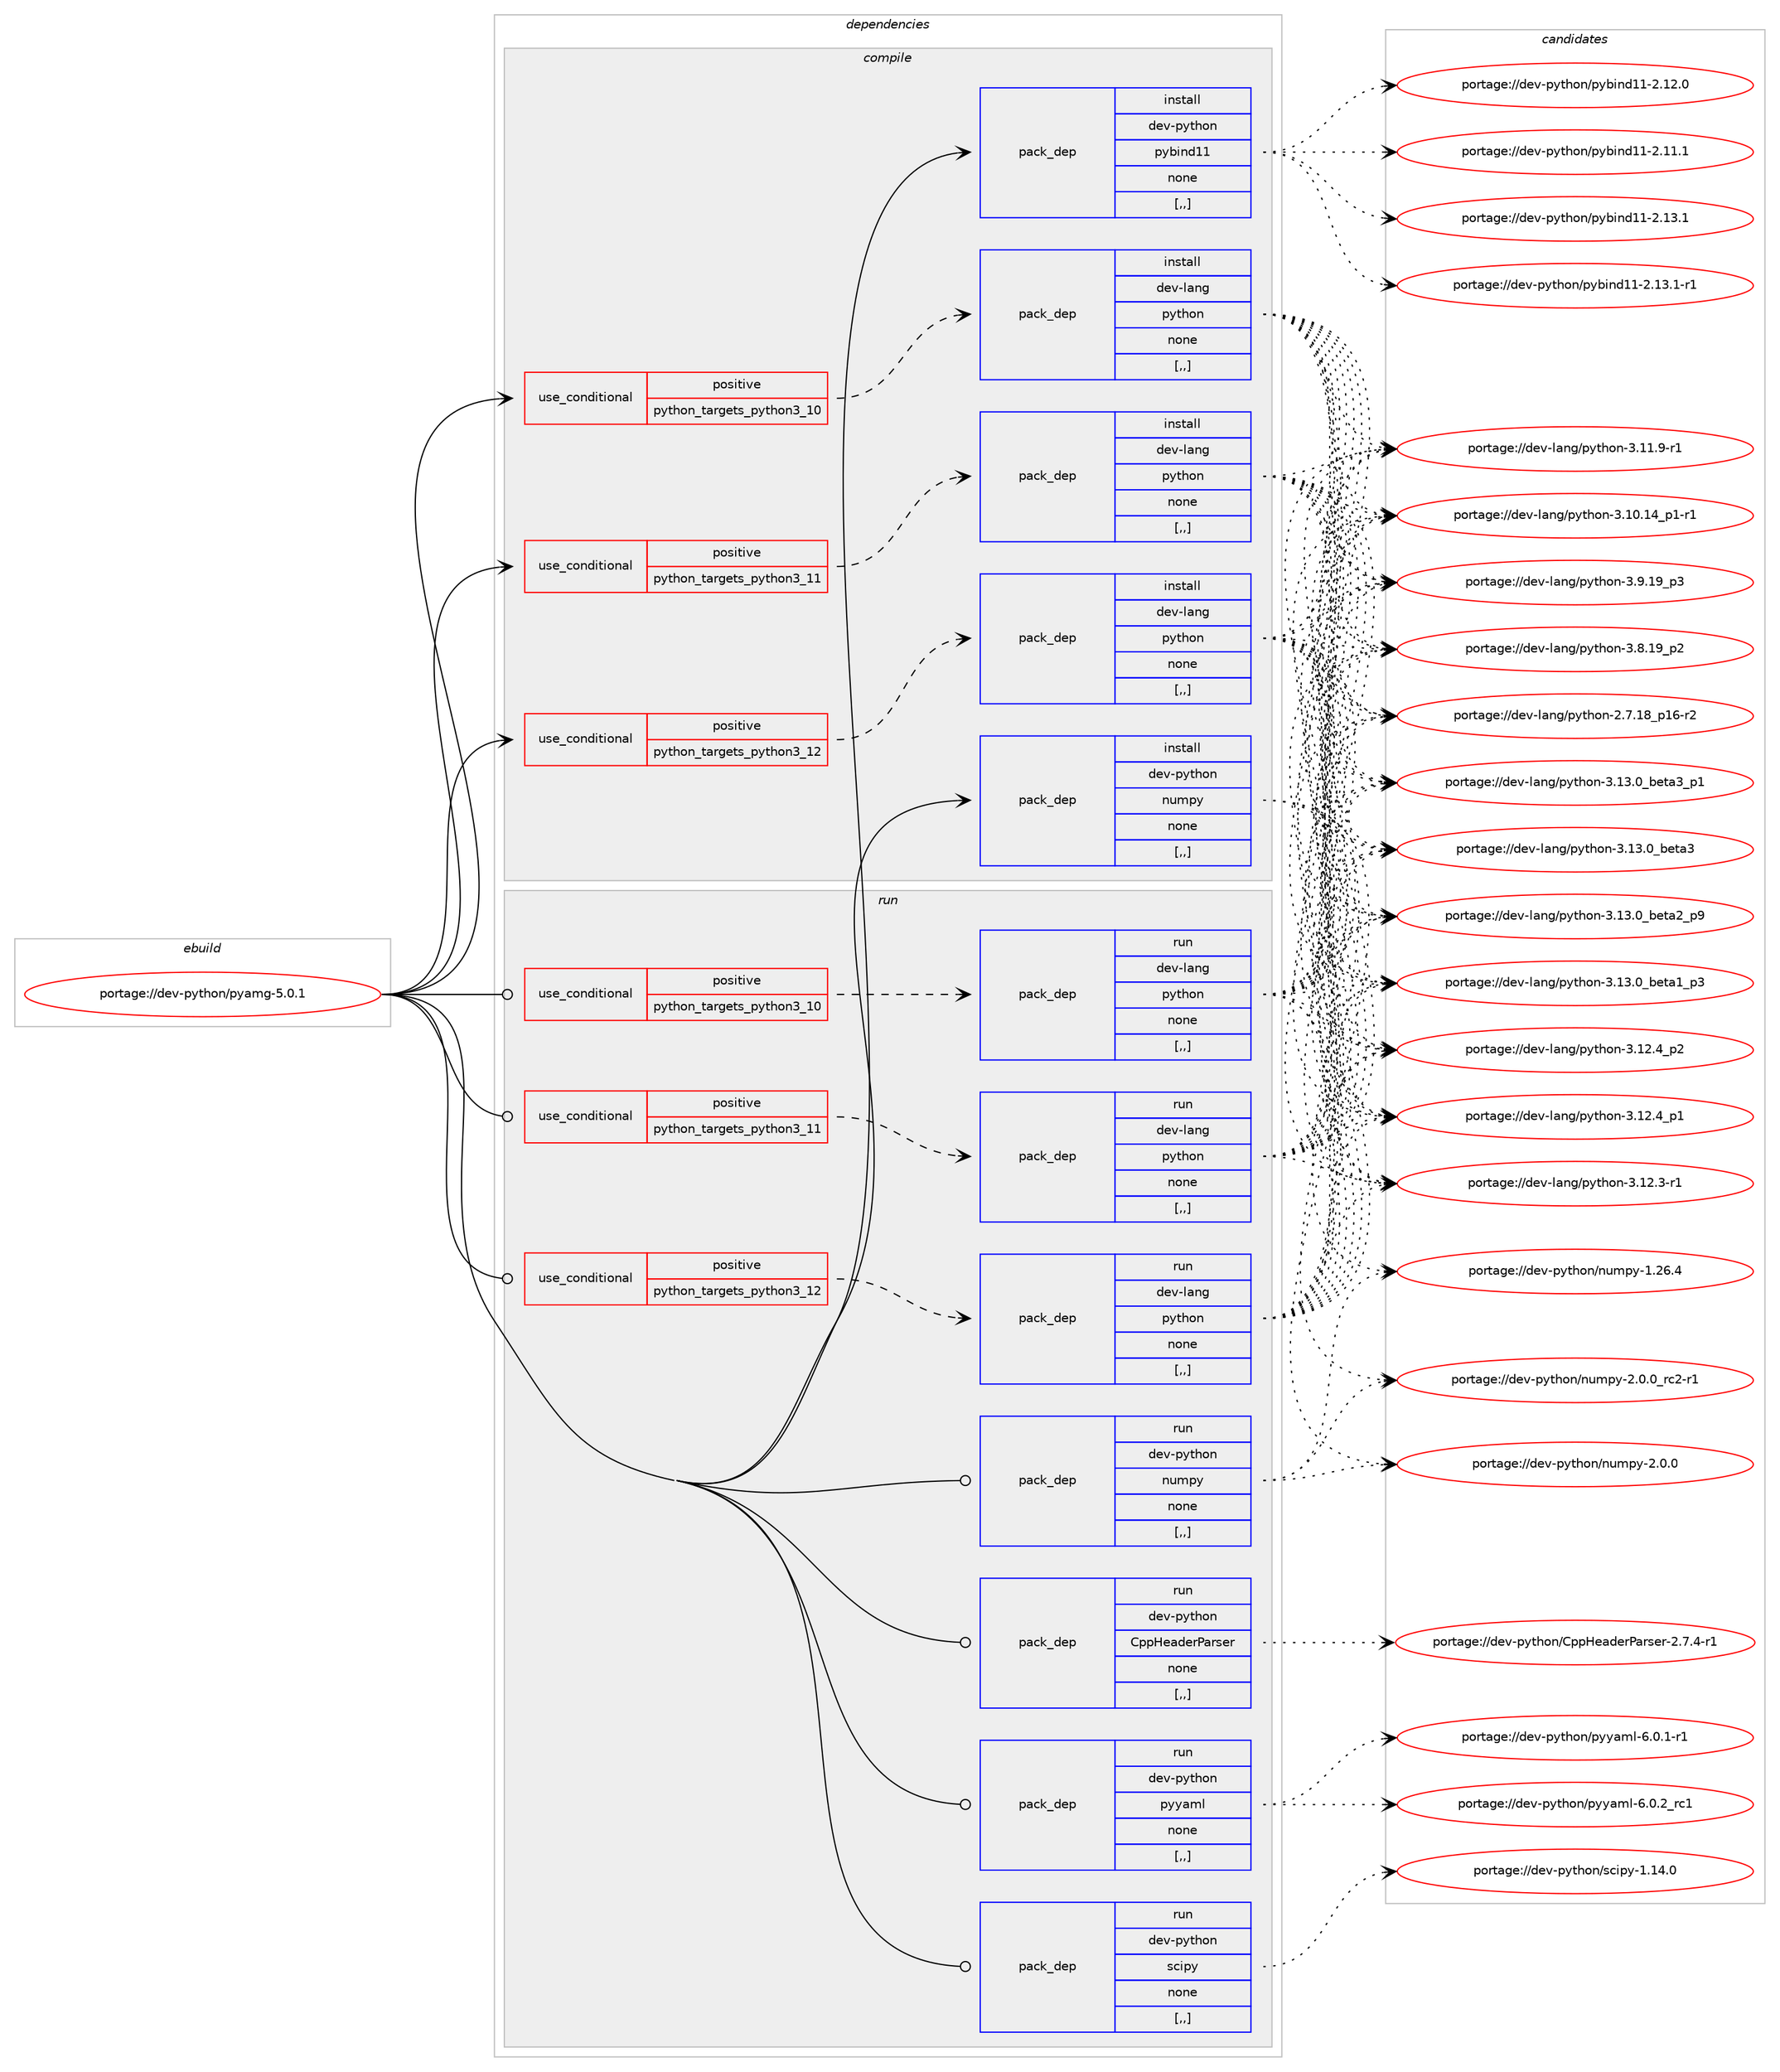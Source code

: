 digraph prolog {

# *************
# Graph options
# *************

newrank=true;
concentrate=true;
compound=true;
graph [rankdir=LR,fontname=Helvetica,fontsize=10,ranksep=1.5];#, ranksep=2.5, nodesep=0.2];
edge  [arrowhead=vee];
node  [fontname=Helvetica,fontsize=10];

# **********
# The ebuild
# **********

subgraph cluster_leftcol {
color=gray;
label=<<i>ebuild</i>>;
id [label="portage://dev-python/pyamg-5.0.1", color=red, width=4, href="../dev-python/pyamg-5.0.1.svg"];
}

# ****************
# The dependencies
# ****************

subgraph cluster_midcol {
color=gray;
label=<<i>dependencies</i>>;
subgraph cluster_compile {
fillcolor="#eeeeee";
style=filled;
label=<<i>compile</i>>;
subgraph cond36434 {
dependency155340 [label=<<TABLE BORDER="0" CELLBORDER="1" CELLSPACING="0" CELLPADDING="4"><TR><TD ROWSPAN="3" CELLPADDING="10">use_conditional</TD></TR><TR><TD>positive</TD></TR><TR><TD>python_targets_python3_10</TD></TR></TABLE>>, shape=none, color=red];
subgraph pack117655 {
dependency155341 [label=<<TABLE BORDER="0" CELLBORDER="1" CELLSPACING="0" CELLPADDING="4" WIDTH="220"><TR><TD ROWSPAN="6" CELLPADDING="30">pack_dep</TD></TR><TR><TD WIDTH="110">install</TD></TR><TR><TD>dev-lang</TD></TR><TR><TD>python</TD></TR><TR><TD>none</TD></TR><TR><TD>[,,]</TD></TR></TABLE>>, shape=none, color=blue];
}
dependency155340:e -> dependency155341:w [weight=20,style="dashed",arrowhead="vee"];
}
id:e -> dependency155340:w [weight=20,style="solid",arrowhead="vee"];
subgraph cond36435 {
dependency155342 [label=<<TABLE BORDER="0" CELLBORDER="1" CELLSPACING="0" CELLPADDING="4"><TR><TD ROWSPAN="3" CELLPADDING="10">use_conditional</TD></TR><TR><TD>positive</TD></TR><TR><TD>python_targets_python3_11</TD></TR></TABLE>>, shape=none, color=red];
subgraph pack117656 {
dependency155343 [label=<<TABLE BORDER="0" CELLBORDER="1" CELLSPACING="0" CELLPADDING="4" WIDTH="220"><TR><TD ROWSPAN="6" CELLPADDING="30">pack_dep</TD></TR><TR><TD WIDTH="110">install</TD></TR><TR><TD>dev-lang</TD></TR><TR><TD>python</TD></TR><TR><TD>none</TD></TR><TR><TD>[,,]</TD></TR></TABLE>>, shape=none, color=blue];
}
dependency155342:e -> dependency155343:w [weight=20,style="dashed",arrowhead="vee"];
}
id:e -> dependency155342:w [weight=20,style="solid",arrowhead="vee"];
subgraph cond36436 {
dependency155344 [label=<<TABLE BORDER="0" CELLBORDER="1" CELLSPACING="0" CELLPADDING="4"><TR><TD ROWSPAN="3" CELLPADDING="10">use_conditional</TD></TR><TR><TD>positive</TD></TR><TR><TD>python_targets_python3_12</TD></TR></TABLE>>, shape=none, color=red];
subgraph pack117657 {
dependency155345 [label=<<TABLE BORDER="0" CELLBORDER="1" CELLSPACING="0" CELLPADDING="4" WIDTH="220"><TR><TD ROWSPAN="6" CELLPADDING="30">pack_dep</TD></TR><TR><TD WIDTH="110">install</TD></TR><TR><TD>dev-lang</TD></TR><TR><TD>python</TD></TR><TR><TD>none</TD></TR><TR><TD>[,,]</TD></TR></TABLE>>, shape=none, color=blue];
}
dependency155344:e -> dependency155345:w [weight=20,style="dashed",arrowhead="vee"];
}
id:e -> dependency155344:w [weight=20,style="solid",arrowhead="vee"];
subgraph pack117658 {
dependency155346 [label=<<TABLE BORDER="0" CELLBORDER="1" CELLSPACING="0" CELLPADDING="4" WIDTH="220"><TR><TD ROWSPAN="6" CELLPADDING="30">pack_dep</TD></TR><TR><TD WIDTH="110">install</TD></TR><TR><TD>dev-python</TD></TR><TR><TD>numpy</TD></TR><TR><TD>none</TD></TR><TR><TD>[,,]</TD></TR></TABLE>>, shape=none, color=blue];
}
id:e -> dependency155346:w [weight=20,style="solid",arrowhead="vee"];
subgraph pack117659 {
dependency155347 [label=<<TABLE BORDER="0" CELLBORDER="1" CELLSPACING="0" CELLPADDING="4" WIDTH="220"><TR><TD ROWSPAN="6" CELLPADDING="30">pack_dep</TD></TR><TR><TD WIDTH="110">install</TD></TR><TR><TD>dev-python</TD></TR><TR><TD>pybind11</TD></TR><TR><TD>none</TD></TR><TR><TD>[,,]</TD></TR></TABLE>>, shape=none, color=blue];
}
id:e -> dependency155347:w [weight=20,style="solid",arrowhead="vee"];
}
subgraph cluster_compileandrun {
fillcolor="#eeeeee";
style=filled;
label=<<i>compile and run</i>>;
}
subgraph cluster_run {
fillcolor="#eeeeee";
style=filled;
label=<<i>run</i>>;
subgraph cond36437 {
dependency155348 [label=<<TABLE BORDER="0" CELLBORDER="1" CELLSPACING="0" CELLPADDING="4"><TR><TD ROWSPAN="3" CELLPADDING="10">use_conditional</TD></TR><TR><TD>positive</TD></TR><TR><TD>python_targets_python3_10</TD></TR></TABLE>>, shape=none, color=red];
subgraph pack117660 {
dependency155349 [label=<<TABLE BORDER="0" CELLBORDER="1" CELLSPACING="0" CELLPADDING="4" WIDTH="220"><TR><TD ROWSPAN="6" CELLPADDING="30">pack_dep</TD></TR><TR><TD WIDTH="110">run</TD></TR><TR><TD>dev-lang</TD></TR><TR><TD>python</TD></TR><TR><TD>none</TD></TR><TR><TD>[,,]</TD></TR></TABLE>>, shape=none, color=blue];
}
dependency155348:e -> dependency155349:w [weight=20,style="dashed",arrowhead="vee"];
}
id:e -> dependency155348:w [weight=20,style="solid",arrowhead="odot"];
subgraph cond36438 {
dependency155350 [label=<<TABLE BORDER="0" CELLBORDER="1" CELLSPACING="0" CELLPADDING="4"><TR><TD ROWSPAN="3" CELLPADDING="10">use_conditional</TD></TR><TR><TD>positive</TD></TR><TR><TD>python_targets_python3_11</TD></TR></TABLE>>, shape=none, color=red];
subgraph pack117661 {
dependency155351 [label=<<TABLE BORDER="0" CELLBORDER="1" CELLSPACING="0" CELLPADDING="4" WIDTH="220"><TR><TD ROWSPAN="6" CELLPADDING="30">pack_dep</TD></TR><TR><TD WIDTH="110">run</TD></TR><TR><TD>dev-lang</TD></TR><TR><TD>python</TD></TR><TR><TD>none</TD></TR><TR><TD>[,,]</TD></TR></TABLE>>, shape=none, color=blue];
}
dependency155350:e -> dependency155351:w [weight=20,style="dashed",arrowhead="vee"];
}
id:e -> dependency155350:w [weight=20,style="solid",arrowhead="odot"];
subgraph cond36439 {
dependency155352 [label=<<TABLE BORDER="0" CELLBORDER="1" CELLSPACING="0" CELLPADDING="4"><TR><TD ROWSPAN="3" CELLPADDING="10">use_conditional</TD></TR><TR><TD>positive</TD></TR><TR><TD>python_targets_python3_12</TD></TR></TABLE>>, shape=none, color=red];
subgraph pack117662 {
dependency155353 [label=<<TABLE BORDER="0" CELLBORDER="1" CELLSPACING="0" CELLPADDING="4" WIDTH="220"><TR><TD ROWSPAN="6" CELLPADDING="30">pack_dep</TD></TR><TR><TD WIDTH="110">run</TD></TR><TR><TD>dev-lang</TD></TR><TR><TD>python</TD></TR><TR><TD>none</TD></TR><TR><TD>[,,]</TD></TR></TABLE>>, shape=none, color=blue];
}
dependency155352:e -> dependency155353:w [weight=20,style="dashed",arrowhead="vee"];
}
id:e -> dependency155352:w [weight=20,style="solid",arrowhead="odot"];
subgraph pack117663 {
dependency155354 [label=<<TABLE BORDER="0" CELLBORDER="1" CELLSPACING="0" CELLPADDING="4" WIDTH="220"><TR><TD ROWSPAN="6" CELLPADDING="30">pack_dep</TD></TR><TR><TD WIDTH="110">run</TD></TR><TR><TD>dev-python</TD></TR><TR><TD>CppHeaderParser</TD></TR><TR><TD>none</TD></TR><TR><TD>[,,]</TD></TR></TABLE>>, shape=none, color=blue];
}
id:e -> dependency155354:w [weight=20,style="solid",arrowhead="odot"];
subgraph pack117664 {
dependency155355 [label=<<TABLE BORDER="0" CELLBORDER="1" CELLSPACING="0" CELLPADDING="4" WIDTH="220"><TR><TD ROWSPAN="6" CELLPADDING="30">pack_dep</TD></TR><TR><TD WIDTH="110">run</TD></TR><TR><TD>dev-python</TD></TR><TR><TD>numpy</TD></TR><TR><TD>none</TD></TR><TR><TD>[,,]</TD></TR></TABLE>>, shape=none, color=blue];
}
id:e -> dependency155355:w [weight=20,style="solid",arrowhead="odot"];
subgraph pack117665 {
dependency155356 [label=<<TABLE BORDER="0" CELLBORDER="1" CELLSPACING="0" CELLPADDING="4" WIDTH="220"><TR><TD ROWSPAN="6" CELLPADDING="30">pack_dep</TD></TR><TR><TD WIDTH="110">run</TD></TR><TR><TD>dev-python</TD></TR><TR><TD>pyyaml</TD></TR><TR><TD>none</TD></TR><TR><TD>[,,]</TD></TR></TABLE>>, shape=none, color=blue];
}
id:e -> dependency155356:w [weight=20,style="solid",arrowhead="odot"];
subgraph pack117666 {
dependency155357 [label=<<TABLE BORDER="0" CELLBORDER="1" CELLSPACING="0" CELLPADDING="4" WIDTH="220"><TR><TD ROWSPAN="6" CELLPADDING="30">pack_dep</TD></TR><TR><TD WIDTH="110">run</TD></TR><TR><TD>dev-python</TD></TR><TR><TD>scipy</TD></TR><TR><TD>none</TD></TR><TR><TD>[,,]</TD></TR></TABLE>>, shape=none, color=blue];
}
id:e -> dependency155357:w [weight=20,style="solid",arrowhead="odot"];
}
}

# **************
# The candidates
# **************

subgraph cluster_choices {
rank=same;
color=gray;
label=<<i>candidates</i>>;

subgraph choice117655 {
color=black;
nodesep=1;
choice10010111845108971101034711212111610411111045514649514648959810111697519511249 [label="portage://dev-lang/python-3.13.0_beta3_p1", color=red, width=4,href="../dev-lang/python-3.13.0_beta3_p1.svg"];
choice1001011184510897110103471121211161041111104551464951464895981011169751 [label="portage://dev-lang/python-3.13.0_beta3", color=red, width=4,href="../dev-lang/python-3.13.0_beta3.svg"];
choice10010111845108971101034711212111610411111045514649514648959810111697509511257 [label="portage://dev-lang/python-3.13.0_beta2_p9", color=red, width=4,href="../dev-lang/python-3.13.0_beta2_p9.svg"];
choice10010111845108971101034711212111610411111045514649514648959810111697499511251 [label="portage://dev-lang/python-3.13.0_beta1_p3", color=red, width=4,href="../dev-lang/python-3.13.0_beta1_p3.svg"];
choice100101118451089711010347112121116104111110455146495046529511250 [label="portage://dev-lang/python-3.12.4_p2", color=red, width=4,href="../dev-lang/python-3.12.4_p2.svg"];
choice100101118451089711010347112121116104111110455146495046529511249 [label="portage://dev-lang/python-3.12.4_p1", color=red, width=4,href="../dev-lang/python-3.12.4_p1.svg"];
choice100101118451089711010347112121116104111110455146495046514511449 [label="portage://dev-lang/python-3.12.3-r1", color=red, width=4,href="../dev-lang/python-3.12.3-r1.svg"];
choice100101118451089711010347112121116104111110455146494946574511449 [label="portage://dev-lang/python-3.11.9-r1", color=red, width=4,href="../dev-lang/python-3.11.9-r1.svg"];
choice100101118451089711010347112121116104111110455146494846495295112494511449 [label="portage://dev-lang/python-3.10.14_p1-r1", color=red, width=4,href="../dev-lang/python-3.10.14_p1-r1.svg"];
choice100101118451089711010347112121116104111110455146574649579511251 [label="portage://dev-lang/python-3.9.19_p3", color=red, width=4,href="../dev-lang/python-3.9.19_p3.svg"];
choice100101118451089711010347112121116104111110455146564649579511250 [label="portage://dev-lang/python-3.8.19_p2", color=red, width=4,href="../dev-lang/python-3.8.19_p2.svg"];
choice100101118451089711010347112121116104111110455046554649569511249544511450 [label="portage://dev-lang/python-2.7.18_p16-r2", color=red, width=4,href="../dev-lang/python-2.7.18_p16-r2.svg"];
dependency155341:e -> choice10010111845108971101034711212111610411111045514649514648959810111697519511249:w [style=dotted,weight="100"];
dependency155341:e -> choice1001011184510897110103471121211161041111104551464951464895981011169751:w [style=dotted,weight="100"];
dependency155341:e -> choice10010111845108971101034711212111610411111045514649514648959810111697509511257:w [style=dotted,weight="100"];
dependency155341:e -> choice10010111845108971101034711212111610411111045514649514648959810111697499511251:w [style=dotted,weight="100"];
dependency155341:e -> choice100101118451089711010347112121116104111110455146495046529511250:w [style=dotted,weight="100"];
dependency155341:e -> choice100101118451089711010347112121116104111110455146495046529511249:w [style=dotted,weight="100"];
dependency155341:e -> choice100101118451089711010347112121116104111110455146495046514511449:w [style=dotted,weight="100"];
dependency155341:e -> choice100101118451089711010347112121116104111110455146494946574511449:w [style=dotted,weight="100"];
dependency155341:e -> choice100101118451089711010347112121116104111110455146494846495295112494511449:w [style=dotted,weight="100"];
dependency155341:e -> choice100101118451089711010347112121116104111110455146574649579511251:w [style=dotted,weight="100"];
dependency155341:e -> choice100101118451089711010347112121116104111110455146564649579511250:w [style=dotted,weight="100"];
dependency155341:e -> choice100101118451089711010347112121116104111110455046554649569511249544511450:w [style=dotted,weight="100"];
}
subgraph choice117656 {
color=black;
nodesep=1;
choice10010111845108971101034711212111610411111045514649514648959810111697519511249 [label="portage://dev-lang/python-3.13.0_beta3_p1", color=red, width=4,href="../dev-lang/python-3.13.0_beta3_p1.svg"];
choice1001011184510897110103471121211161041111104551464951464895981011169751 [label="portage://dev-lang/python-3.13.0_beta3", color=red, width=4,href="../dev-lang/python-3.13.0_beta3.svg"];
choice10010111845108971101034711212111610411111045514649514648959810111697509511257 [label="portage://dev-lang/python-3.13.0_beta2_p9", color=red, width=4,href="../dev-lang/python-3.13.0_beta2_p9.svg"];
choice10010111845108971101034711212111610411111045514649514648959810111697499511251 [label="portage://dev-lang/python-3.13.0_beta1_p3", color=red, width=4,href="../dev-lang/python-3.13.0_beta1_p3.svg"];
choice100101118451089711010347112121116104111110455146495046529511250 [label="portage://dev-lang/python-3.12.4_p2", color=red, width=4,href="../dev-lang/python-3.12.4_p2.svg"];
choice100101118451089711010347112121116104111110455146495046529511249 [label="portage://dev-lang/python-3.12.4_p1", color=red, width=4,href="../dev-lang/python-3.12.4_p1.svg"];
choice100101118451089711010347112121116104111110455146495046514511449 [label="portage://dev-lang/python-3.12.3-r1", color=red, width=4,href="../dev-lang/python-3.12.3-r1.svg"];
choice100101118451089711010347112121116104111110455146494946574511449 [label="portage://dev-lang/python-3.11.9-r1", color=red, width=4,href="../dev-lang/python-3.11.9-r1.svg"];
choice100101118451089711010347112121116104111110455146494846495295112494511449 [label="portage://dev-lang/python-3.10.14_p1-r1", color=red, width=4,href="../dev-lang/python-3.10.14_p1-r1.svg"];
choice100101118451089711010347112121116104111110455146574649579511251 [label="portage://dev-lang/python-3.9.19_p3", color=red, width=4,href="../dev-lang/python-3.9.19_p3.svg"];
choice100101118451089711010347112121116104111110455146564649579511250 [label="portage://dev-lang/python-3.8.19_p2", color=red, width=4,href="../dev-lang/python-3.8.19_p2.svg"];
choice100101118451089711010347112121116104111110455046554649569511249544511450 [label="portage://dev-lang/python-2.7.18_p16-r2", color=red, width=4,href="../dev-lang/python-2.7.18_p16-r2.svg"];
dependency155343:e -> choice10010111845108971101034711212111610411111045514649514648959810111697519511249:w [style=dotted,weight="100"];
dependency155343:e -> choice1001011184510897110103471121211161041111104551464951464895981011169751:w [style=dotted,weight="100"];
dependency155343:e -> choice10010111845108971101034711212111610411111045514649514648959810111697509511257:w [style=dotted,weight="100"];
dependency155343:e -> choice10010111845108971101034711212111610411111045514649514648959810111697499511251:w [style=dotted,weight="100"];
dependency155343:e -> choice100101118451089711010347112121116104111110455146495046529511250:w [style=dotted,weight="100"];
dependency155343:e -> choice100101118451089711010347112121116104111110455146495046529511249:w [style=dotted,weight="100"];
dependency155343:e -> choice100101118451089711010347112121116104111110455146495046514511449:w [style=dotted,weight="100"];
dependency155343:e -> choice100101118451089711010347112121116104111110455146494946574511449:w [style=dotted,weight="100"];
dependency155343:e -> choice100101118451089711010347112121116104111110455146494846495295112494511449:w [style=dotted,weight="100"];
dependency155343:e -> choice100101118451089711010347112121116104111110455146574649579511251:w [style=dotted,weight="100"];
dependency155343:e -> choice100101118451089711010347112121116104111110455146564649579511250:w [style=dotted,weight="100"];
dependency155343:e -> choice100101118451089711010347112121116104111110455046554649569511249544511450:w [style=dotted,weight="100"];
}
subgraph choice117657 {
color=black;
nodesep=1;
choice10010111845108971101034711212111610411111045514649514648959810111697519511249 [label="portage://dev-lang/python-3.13.0_beta3_p1", color=red, width=4,href="../dev-lang/python-3.13.0_beta3_p1.svg"];
choice1001011184510897110103471121211161041111104551464951464895981011169751 [label="portage://dev-lang/python-3.13.0_beta3", color=red, width=4,href="../dev-lang/python-3.13.0_beta3.svg"];
choice10010111845108971101034711212111610411111045514649514648959810111697509511257 [label="portage://dev-lang/python-3.13.0_beta2_p9", color=red, width=4,href="../dev-lang/python-3.13.0_beta2_p9.svg"];
choice10010111845108971101034711212111610411111045514649514648959810111697499511251 [label="portage://dev-lang/python-3.13.0_beta1_p3", color=red, width=4,href="../dev-lang/python-3.13.0_beta1_p3.svg"];
choice100101118451089711010347112121116104111110455146495046529511250 [label="portage://dev-lang/python-3.12.4_p2", color=red, width=4,href="../dev-lang/python-3.12.4_p2.svg"];
choice100101118451089711010347112121116104111110455146495046529511249 [label="portage://dev-lang/python-3.12.4_p1", color=red, width=4,href="../dev-lang/python-3.12.4_p1.svg"];
choice100101118451089711010347112121116104111110455146495046514511449 [label="portage://dev-lang/python-3.12.3-r1", color=red, width=4,href="../dev-lang/python-3.12.3-r1.svg"];
choice100101118451089711010347112121116104111110455146494946574511449 [label="portage://dev-lang/python-3.11.9-r1", color=red, width=4,href="../dev-lang/python-3.11.9-r1.svg"];
choice100101118451089711010347112121116104111110455146494846495295112494511449 [label="portage://dev-lang/python-3.10.14_p1-r1", color=red, width=4,href="../dev-lang/python-3.10.14_p1-r1.svg"];
choice100101118451089711010347112121116104111110455146574649579511251 [label="portage://dev-lang/python-3.9.19_p3", color=red, width=4,href="../dev-lang/python-3.9.19_p3.svg"];
choice100101118451089711010347112121116104111110455146564649579511250 [label="portage://dev-lang/python-3.8.19_p2", color=red, width=4,href="../dev-lang/python-3.8.19_p2.svg"];
choice100101118451089711010347112121116104111110455046554649569511249544511450 [label="portage://dev-lang/python-2.7.18_p16-r2", color=red, width=4,href="../dev-lang/python-2.7.18_p16-r2.svg"];
dependency155345:e -> choice10010111845108971101034711212111610411111045514649514648959810111697519511249:w [style=dotted,weight="100"];
dependency155345:e -> choice1001011184510897110103471121211161041111104551464951464895981011169751:w [style=dotted,weight="100"];
dependency155345:e -> choice10010111845108971101034711212111610411111045514649514648959810111697509511257:w [style=dotted,weight="100"];
dependency155345:e -> choice10010111845108971101034711212111610411111045514649514648959810111697499511251:w [style=dotted,weight="100"];
dependency155345:e -> choice100101118451089711010347112121116104111110455146495046529511250:w [style=dotted,weight="100"];
dependency155345:e -> choice100101118451089711010347112121116104111110455146495046529511249:w [style=dotted,weight="100"];
dependency155345:e -> choice100101118451089711010347112121116104111110455146495046514511449:w [style=dotted,weight="100"];
dependency155345:e -> choice100101118451089711010347112121116104111110455146494946574511449:w [style=dotted,weight="100"];
dependency155345:e -> choice100101118451089711010347112121116104111110455146494846495295112494511449:w [style=dotted,weight="100"];
dependency155345:e -> choice100101118451089711010347112121116104111110455146574649579511251:w [style=dotted,weight="100"];
dependency155345:e -> choice100101118451089711010347112121116104111110455146564649579511250:w [style=dotted,weight="100"];
dependency155345:e -> choice100101118451089711010347112121116104111110455046554649569511249544511450:w [style=dotted,weight="100"];
}
subgraph choice117658 {
color=black;
nodesep=1;
choice10010111845112121116104111110471101171091121214550464846489511499504511449 [label="portage://dev-python/numpy-2.0.0_rc2-r1", color=red, width=4,href="../dev-python/numpy-2.0.0_rc2-r1.svg"];
choice1001011184511212111610411111047110117109112121455046484648 [label="portage://dev-python/numpy-2.0.0", color=red, width=4,href="../dev-python/numpy-2.0.0.svg"];
choice100101118451121211161041111104711011710911212145494650544652 [label="portage://dev-python/numpy-1.26.4", color=red, width=4,href="../dev-python/numpy-1.26.4.svg"];
dependency155346:e -> choice10010111845112121116104111110471101171091121214550464846489511499504511449:w [style=dotted,weight="100"];
dependency155346:e -> choice1001011184511212111610411111047110117109112121455046484648:w [style=dotted,weight="100"];
dependency155346:e -> choice100101118451121211161041111104711011710911212145494650544652:w [style=dotted,weight="100"];
}
subgraph choice117659 {
color=black;
nodesep=1;
choice1001011184511212111610411111047112121981051101004949455046495146494511449 [label="portage://dev-python/pybind11-2.13.1-r1", color=red, width=4,href="../dev-python/pybind11-2.13.1-r1.svg"];
choice100101118451121211161041111104711212198105110100494945504649514649 [label="portage://dev-python/pybind11-2.13.1", color=red, width=4,href="../dev-python/pybind11-2.13.1.svg"];
choice100101118451121211161041111104711212198105110100494945504649504648 [label="portage://dev-python/pybind11-2.12.0", color=red, width=4,href="../dev-python/pybind11-2.12.0.svg"];
choice100101118451121211161041111104711212198105110100494945504649494649 [label="portage://dev-python/pybind11-2.11.1", color=red, width=4,href="../dev-python/pybind11-2.11.1.svg"];
dependency155347:e -> choice1001011184511212111610411111047112121981051101004949455046495146494511449:w [style=dotted,weight="100"];
dependency155347:e -> choice100101118451121211161041111104711212198105110100494945504649514649:w [style=dotted,weight="100"];
dependency155347:e -> choice100101118451121211161041111104711212198105110100494945504649504648:w [style=dotted,weight="100"];
dependency155347:e -> choice100101118451121211161041111104711212198105110100494945504649494649:w [style=dotted,weight="100"];
}
subgraph choice117660 {
color=black;
nodesep=1;
choice10010111845108971101034711212111610411111045514649514648959810111697519511249 [label="portage://dev-lang/python-3.13.0_beta3_p1", color=red, width=4,href="../dev-lang/python-3.13.0_beta3_p1.svg"];
choice1001011184510897110103471121211161041111104551464951464895981011169751 [label="portage://dev-lang/python-3.13.0_beta3", color=red, width=4,href="../dev-lang/python-3.13.0_beta3.svg"];
choice10010111845108971101034711212111610411111045514649514648959810111697509511257 [label="portage://dev-lang/python-3.13.0_beta2_p9", color=red, width=4,href="../dev-lang/python-3.13.0_beta2_p9.svg"];
choice10010111845108971101034711212111610411111045514649514648959810111697499511251 [label="portage://dev-lang/python-3.13.0_beta1_p3", color=red, width=4,href="../dev-lang/python-3.13.0_beta1_p3.svg"];
choice100101118451089711010347112121116104111110455146495046529511250 [label="portage://dev-lang/python-3.12.4_p2", color=red, width=4,href="../dev-lang/python-3.12.4_p2.svg"];
choice100101118451089711010347112121116104111110455146495046529511249 [label="portage://dev-lang/python-3.12.4_p1", color=red, width=4,href="../dev-lang/python-3.12.4_p1.svg"];
choice100101118451089711010347112121116104111110455146495046514511449 [label="portage://dev-lang/python-3.12.3-r1", color=red, width=4,href="../dev-lang/python-3.12.3-r1.svg"];
choice100101118451089711010347112121116104111110455146494946574511449 [label="portage://dev-lang/python-3.11.9-r1", color=red, width=4,href="../dev-lang/python-3.11.9-r1.svg"];
choice100101118451089711010347112121116104111110455146494846495295112494511449 [label="portage://dev-lang/python-3.10.14_p1-r1", color=red, width=4,href="../dev-lang/python-3.10.14_p1-r1.svg"];
choice100101118451089711010347112121116104111110455146574649579511251 [label="portage://dev-lang/python-3.9.19_p3", color=red, width=4,href="../dev-lang/python-3.9.19_p3.svg"];
choice100101118451089711010347112121116104111110455146564649579511250 [label="portage://dev-lang/python-3.8.19_p2", color=red, width=4,href="../dev-lang/python-3.8.19_p2.svg"];
choice100101118451089711010347112121116104111110455046554649569511249544511450 [label="portage://dev-lang/python-2.7.18_p16-r2", color=red, width=4,href="../dev-lang/python-2.7.18_p16-r2.svg"];
dependency155349:e -> choice10010111845108971101034711212111610411111045514649514648959810111697519511249:w [style=dotted,weight="100"];
dependency155349:e -> choice1001011184510897110103471121211161041111104551464951464895981011169751:w [style=dotted,weight="100"];
dependency155349:e -> choice10010111845108971101034711212111610411111045514649514648959810111697509511257:w [style=dotted,weight="100"];
dependency155349:e -> choice10010111845108971101034711212111610411111045514649514648959810111697499511251:w [style=dotted,weight="100"];
dependency155349:e -> choice100101118451089711010347112121116104111110455146495046529511250:w [style=dotted,weight="100"];
dependency155349:e -> choice100101118451089711010347112121116104111110455146495046529511249:w [style=dotted,weight="100"];
dependency155349:e -> choice100101118451089711010347112121116104111110455146495046514511449:w [style=dotted,weight="100"];
dependency155349:e -> choice100101118451089711010347112121116104111110455146494946574511449:w [style=dotted,weight="100"];
dependency155349:e -> choice100101118451089711010347112121116104111110455146494846495295112494511449:w [style=dotted,weight="100"];
dependency155349:e -> choice100101118451089711010347112121116104111110455146574649579511251:w [style=dotted,weight="100"];
dependency155349:e -> choice100101118451089711010347112121116104111110455146564649579511250:w [style=dotted,weight="100"];
dependency155349:e -> choice100101118451089711010347112121116104111110455046554649569511249544511450:w [style=dotted,weight="100"];
}
subgraph choice117661 {
color=black;
nodesep=1;
choice10010111845108971101034711212111610411111045514649514648959810111697519511249 [label="portage://dev-lang/python-3.13.0_beta3_p1", color=red, width=4,href="../dev-lang/python-3.13.0_beta3_p1.svg"];
choice1001011184510897110103471121211161041111104551464951464895981011169751 [label="portage://dev-lang/python-3.13.0_beta3", color=red, width=4,href="../dev-lang/python-3.13.0_beta3.svg"];
choice10010111845108971101034711212111610411111045514649514648959810111697509511257 [label="portage://dev-lang/python-3.13.0_beta2_p9", color=red, width=4,href="../dev-lang/python-3.13.0_beta2_p9.svg"];
choice10010111845108971101034711212111610411111045514649514648959810111697499511251 [label="portage://dev-lang/python-3.13.0_beta1_p3", color=red, width=4,href="../dev-lang/python-3.13.0_beta1_p3.svg"];
choice100101118451089711010347112121116104111110455146495046529511250 [label="portage://dev-lang/python-3.12.4_p2", color=red, width=4,href="../dev-lang/python-3.12.4_p2.svg"];
choice100101118451089711010347112121116104111110455146495046529511249 [label="portage://dev-lang/python-3.12.4_p1", color=red, width=4,href="../dev-lang/python-3.12.4_p1.svg"];
choice100101118451089711010347112121116104111110455146495046514511449 [label="portage://dev-lang/python-3.12.3-r1", color=red, width=4,href="../dev-lang/python-3.12.3-r1.svg"];
choice100101118451089711010347112121116104111110455146494946574511449 [label="portage://dev-lang/python-3.11.9-r1", color=red, width=4,href="../dev-lang/python-3.11.9-r1.svg"];
choice100101118451089711010347112121116104111110455146494846495295112494511449 [label="portage://dev-lang/python-3.10.14_p1-r1", color=red, width=4,href="../dev-lang/python-3.10.14_p1-r1.svg"];
choice100101118451089711010347112121116104111110455146574649579511251 [label="portage://dev-lang/python-3.9.19_p3", color=red, width=4,href="../dev-lang/python-3.9.19_p3.svg"];
choice100101118451089711010347112121116104111110455146564649579511250 [label="portage://dev-lang/python-3.8.19_p2", color=red, width=4,href="../dev-lang/python-3.8.19_p2.svg"];
choice100101118451089711010347112121116104111110455046554649569511249544511450 [label="portage://dev-lang/python-2.7.18_p16-r2", color=red, width=4,href="../dev-lang/python-2.7.18_p16-r2.svg"];
dependency155351:e -> choice10010111845108971101034711212111610411111045514649514648959810111697519511249:w [style=dotted,weight="100"];
dependency155351:e -> choice1001011184510897110103471121211161041111104551464951464895981011169751:w [style=dotted,weight="100"];
dependency155351:e -> choice10010111845108971101034711212111610411111045514649514648959810111697509511257:w [style=dotted,weight="100"];
dependency155351:e -> choice10010111845108971101034711212111610411111045514649514648959810111697499511251:w [style=dotted,weight="100"];
dependency155351:e -> choice100101118451089711010347112121116104111110455146495046529511250:w [style=dotted,weight="100"];
dependency155351:e -> choice100101118451089711010347112121116104111110455146495046529511249:w [style=dotted,weight="100"];
dependency155351:e -> choice100101118451089711010347112121116104111110455146495046514511449:w [style=dotted,weight="100"];
dependency155351:e -> choice100101118451089711010347112121116104111110455146494946574511449:w [style=dotted,weight="100"];
dependency155351:e -> choice100101118451089711010347112121116104111110455146494846495295112494511449:w [style=dotted,weight="100"];
dependency155351:e -> choice100101118451089711010347112121116104111110455146574649579511251:w [style=dotted,weight="100"];
dependency155351:e -> choice100101118451089711010347112121116104111110455146564649579511250:w [style=dotted,weight="100"];
dependency155351:e -> choice100101118451089711010347112121116104111110455046554649569511249544511450:w [style=dotted,weight="100"];
}
subgraph choice117662 {
color=black;
nodesep=1;
choice10010111845108971101034711212111610411111045514649514648959810111697519511249 [label="portage://dev-lang/python-3.13.0_beta3_p1", color=red, width=4,href="../dev-lang/python-3.13.0_beta3_p1.svg"];
choice1001011184510897110103471121211161041111104551464951464895981011169751 [label="portage://dev-lang/python-3.13.0_beta3", color=red, width=4,href="../dev-lang/python-3.13.0_beta3.svg"];
choice10010111845108971101034711212111610411111045514649514648959810111697509511257 [label="portage://dev-lang/python-3.13.0_beta2_p9", color=red, width=4,href="../dev-lang/python-3.13.0_beta2_p9.svg"];
choice10010111845108971101034711212111610411111045514649514648959810111697499511251 [label="portage://dev-lang/python-3.13.0_beta1_p3", color=red, width=4,href="../dev-lang/python-3.13.0_beta1_p3.svg"];
choice100101118451089711010347112121116104111110455146495046529511250 [label="portage://dev-lang/python-3.12.4_p2", color=red, width=4,href="../dev-lang/python-3.12.4_p2.svg"];
choice100101118451089711010347112121116104111110455146495046529511249 [label="portage://dev-lang/python-3.12.4_p1", color=red, width=4,href="../dev-lang/python-3.12.4_p1.svg"];
choice100101118451089711010347112121116104111110455146495046514511449 [label="portage://dev-lang/python-3.12.3-r1", color=red, width=4,href="../dev-lang/python-3.12.3-r1.svg"];
choice100101118451089711010347112121116104111110455146494946574511449 [label="portage://dev-lang/python-3.11.9-r1", color=red, width=4,href="../dev-lang/python-3.11.9-r1.svg"];
choice100101118451089711010347112121116104111110455146494846495295112494511449 [label="portage://dev-lang/python-3.10.14_p1-r1", color=red, width=4,href="../dev-lang/python-3.10.14_p1-r1.svg"];
choice100101118451089711010347112121116104111110455146574649579511251 [label="portage://dev-lang/python-3.9.19_p3", color=red, width=4,href="../dev-lang/python-3.9.19_p3.svg"];
choice100101118451089711010347112121116104111110455146564649579511250 [label="portage://dev-lang/python-3.8.19_p2", color=red, width=4,href="../dev-lang/python-3.8.19_p2.svg"];
choice100101118451089711010347112121116104111110455046554649569511249544511450 [label="portage://dev-lang/python-2.7.18_p16-r2", color=red, width=4,href="../dev-lang/python-2.7.18_p16-r2.svg"];
dependency155353:e -> choice10010111845108971101034711212111610411111045514649514648959810111697519511249:w [style=dotted,weight="100"];
dependency155353:e -> choice1001011184510897110103471121211161041111104551464951464895981011169751:w [style=dotted,weight="100"];
dependency155353:e -> choice10010111845108971101034711212111610411111045514649514648959810111697509511257:w [style=dotted,weight="100"];
dependency155353:e -> choice10010111845108971101034711212111610411111045514649514648959810111697499511251:w [style=dotted,weight="100"];
dependency155353:e -> choice100101118451089711010347112121116104111110455146495046529511250:w [style=dotted,weight="100"];
dependency155353:e -> choice100101118451089711010347112121116104111110455146495046529511249:w [style=dotted,weight="100"];
dependency155353:e -> choice100101118451089711010347112121116104111110455146495046514511449:w [style=dotted,weight="100"];
dependency155353:e -> choice100101118451089711010347112121116104111110455146494946574511449:w [style=dotted,weight="100"];
dependency155353:e -> choice100101118451089711010347112121116104111110455146494846495295112494511449:w [style=dotted,weight="100"];
dependency155353:e -> choice100101118451089711010347112121116104111110455146574649579511251:w [style=dotted,weight="100"];
dependency155353:e -> choice100101118451089711010347112121116104111110455146564649579511250:w [style=dotted,weight="100"];
dependency155353:e -> choice100101118451089711010347112121116104111110455046554649569511249544511450:w [style=dotted,weight="100"];
}
subgraph choice117663 {
color=black;
nodesep=1;
choice100101118451121211161041111104767112112721019710010111480971141151011144550465546524511449 [label="portage://dev-python/CppHeaderParser-2.7.4-r1", color=red, width=4,href="../dev-python/CppHeaderParser-2.7.4-r1.svg"];
dependency155354:e -> choice100101118451121211161041111104767112112721019710010111480971141151011144550465546524511449:w [style=dotted,weight="100"];
}
subgraph choice117664 {
color=black;
nodesep=1;
choice10010111845112121116104111110471101171091121214550464846489511499504511449 [label="portage://dev-python/numpy-2.0.0_rc2-r1", color=red, width=4,href="../dev-python/numpy-2.0.0_rc2-r1.svg"];
choice1001011184511212111610411111047110117109112121455046484648 [label="portage://dev-python/numpy-2.0.0", color=red, width=4,href="../dev-python/numpy-2.0.0.svg"];
choice100101118451121211161041111104711011710911212145494650544652 [label="portage://dev-python/numpy-1.26.4", color=red, width=4,href="../dev-python/numpy-1.26.4.svg"];
dependency155355:e -> choice10010111845112121116104111110471101171091121214550464846489511499504511449:w [style=dotted,weight="100"];
dependency155355:e -> choice1001011184511212111610411111047110117109112121455046484648:w [style=dotted,weight="100"];
dependency155355:e -> choice100101118451121211161041111104711011710911212145494650544652:w [style=dotted,weight="100"];
}
subgraph choice117665 {
color=black;
nodesep=1;
choice100101118451121211161041111104711212112197109108455446484650951149949 [label="portage://dev-python/pyyaml-6.0.2_rc1", color=red, width=4,href="../dev-python/pyyaml-6.0.2_rc1.svg"];
choice1001011184511212111610411111047112121121971091084554464846494511449 [label="portage://dev-python/pyyaml-6.0.1-r1", color=red, width=4,href="../dev-python/pyyaml-6.0.1-r1.svg"];
dependency155356:e -> choice100101118451121211161041111104711212112197109108455446484650951149949:w [style=dotted,weight="100"];
dependency155356:e -> choice1001011184511212111610411111047112121121971091084554464846494511449:w [style=dotted,weight="100"];
}
subgraph choice117666 {
color=black;
nodesep=1;
choice10010111845112121116104111110471159910511212145494649524648 [label="portage://dev-python/scipy-1.14.0", color=red, width=4,href="../dev-python/scipy-1.14.0.svg"];
dependency155357:e -> choice10010111845112121116104111110471159910511212145494649524648:w [style=dotted,weight="100"];
}
}

}
